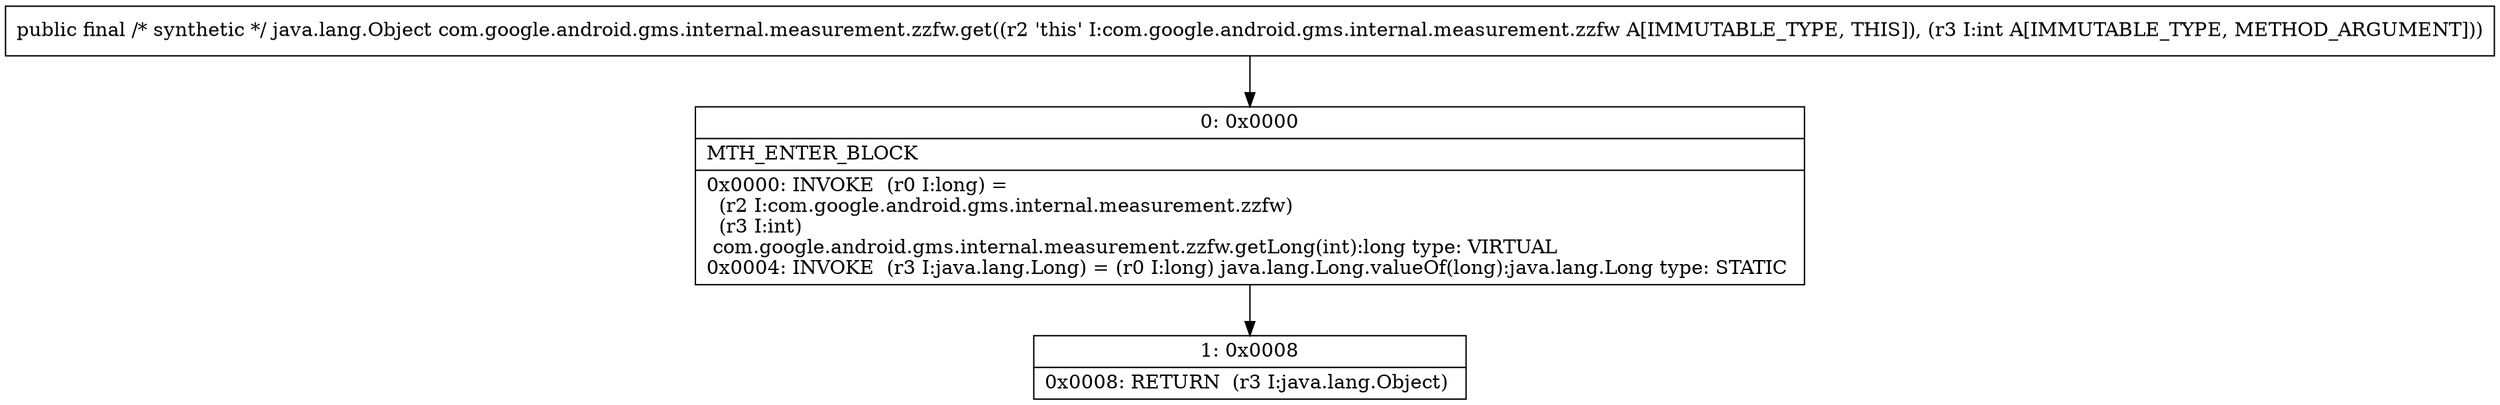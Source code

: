 digraph "CFG forcom.google.android.gms.internal.measurement.zzfw.get(I)Ljava\/lang\/Object;" {
Node_0 [shape=record,label="{0\:\ 0x0000|MTH_ENTER_BLOCK\l|0x0000: INVOKE  (r0 I:long) = \l  (r2 I:com.google.android.gms.internal.measurement.zzfw)\l  (r3 I:int)\l com.google.android.gms.internal.measurement.zzfw.getLong(int):long type: VIRTUAL \l0x0004: INVOKE  (r3 I:java.lang.Long) = (r0 I:long) java.lang.Long.valueOf(long):java.lang.Long type: STATIC \l}"];
Node_1 [shape=record,label="{1\:\ 0x0008|0x0008: RETURN  (r3 I:java.lang.Object) \l}"];
MethodNode[shape=record,label="{public final \/* synthetic *\/ java.lang.Object com.google.android.gms.internal.measurement.zzfw.get((r2 'this' I:com.google.android.gms.internal.measurement.zzfw A[IMMUTABLE_TYPE, THIS]), (r3 I:int A[IMMUTABLE_TYPE, METHOD_ARGUMENT])) }"];
MethodNode -> Node_0;
Node_0 -> Node_1;
}

